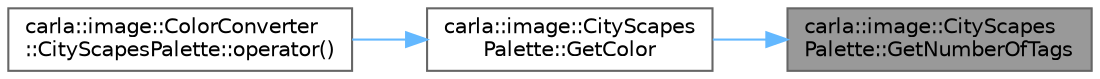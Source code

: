 digraph "carla::image::CityScapesPalette::GetNumberOfTags"
{
 // INTERACTIVE_SVG=YES
 // LATEX_PDF_SIZE
  bgcolor="transparent";
  edge [fontname=Helvetica,fontsize=10,labelfontname=Helvetica,labelfontsize=10];
  node [fontname=Helvetica,fontsize=10,shape=box,height=0.2,width=0.4];
  rankdir="RL";
  Node1 [id="Node000001",label="carla::image::CityScapes\lPalette::GetNumberOfTags",height=0.2,width=0.4,color="gray40", fillcolor="grey60", style="filled", fontcolor="black",tooltip=" "];
  Node1 -> Node2 [id="edge1_Node000001_Node000002",dir="back",color="steelblue1",style="solid",tooltip=" "];
  Node2 [id="Node000002",label="carla::image::CityScapes\lPalette::GetColor",height=0.2,width=0.4,color="grey40", fillcolor="white", style="filled",URL="$dd/d68/classcarla_1_1image_1_1CityScapesPalette.html#a4ff58501d6b2b25e3e203b9ef0814ec0",tooltip="Return an RGB uint8_t array."];
  Node2 -> Node3 [id="edge2_Node000002_Node000003",dir="back",color="steelblue1",style="solid",tooltip=" "];
  Node3 [id="Node000003",label="carla::image::ColorConverter\l::CityScapesPalette::operator()",height=0.2,width=0.4,color="grey40", fillcolor="white", style="filled",URL="$dd/dd5/structcarla_1_1image_1_1ColorConverter_1_1CityScapesPalette.html#a54f5a7f6585c8f5cb3ac7d2a0ed624c8",tooltip=" "];
}
